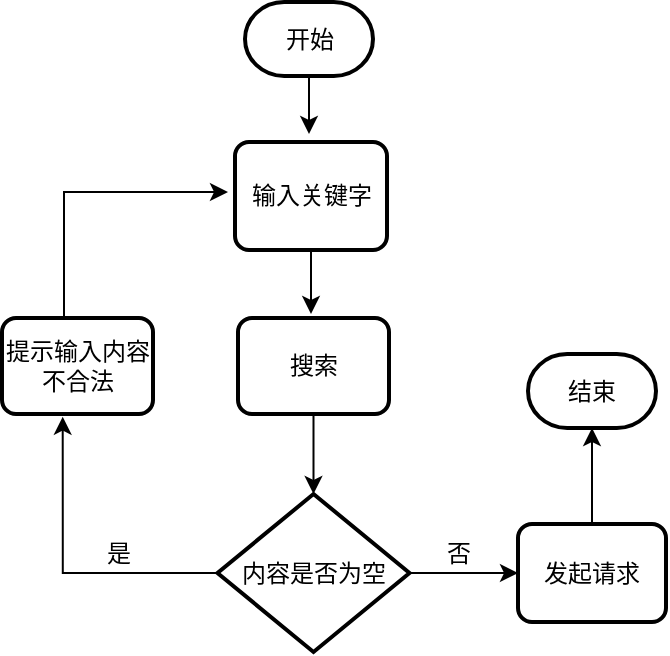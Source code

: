 <mxfile version="18.0.4" type="github">
  <diagram id="BNahHgGqrMYGz7Z8wHSc" name="第 1 页">
    <mxGraphModel dx="1065" dy="449" grid="0" gridSize="10" guides="1" tooltips="1" connect="1" arrows="1" fold="1" page="1" pageScale="1" pageWidth="827" pageHeight="1169" math="0" shadow="0">
      <root>
        <mxCell id="0" />
        <mxCell id="1" parent="0" />
        <mxCell id="wvLDC9qIyTglAwZuSIDg-21" style="edgeStyle=orthogonalEdgeStyle;rounded=0;orthogonalLoop=1;jettySize=auto;html=1;" edge="1" parent="1" source="wvLDC9qIyTglAwZuSIDg-5">
          <mxGeometry relative="1" as="geometry">
            <mxPoint x="325.5" y="110" as="targetPoint" />
          </mxGeometry>
        </mxCell>
        <mxCell id="wvLDC9qIyTglAwZuSIDg-5" value="开始" style="strokeWidth=2;html=1;shape=mxgraph.flowchart.terminator;whiteSpace=wrap;" vertex="1" parent="1">
          <mxGeometry x="293.5" y="44" width="64" height="37" as="geometry" />
        </mxCell>
        <mxCell id="wvLDC9qIyTglAwZuSIDg-23" style="edgeStyle=orthogonalEdgeStyle;rounded=0;orthogonalLoop=1;jettySize=auto;html=1;entryX=0;entryY=0.5;entryDx=0;entryDy=0;" edge="1" parent="1" source="wvLDC9qIyTglAwZuSIDg-6" target="wvLDC9qIyTglAwZuSIDg-22">
          <mxGeometry relative="1" as="geometry" />
        </mxCell>
        <mxCell id="wvLDC9qIyTglAwZuSIDg-30" style="edgeStyle=orthogonalEdgeStyle;rounded=0;orthogonalLoop=1;jettySize=auto;html=1;entryX=0.402;entryY=1.028;entryDx=0;entryDy=0;entryPerimeter=0;" edge="1" parent="1" source="wvLDC9qIyTglAwZuSIDg-6" target="wvLDC9qIyTglAwZuSIDg-29">
          <mxGeometry relative="1" as="geometry">
            <mxPoint x="199.667" y="329.5" as="targetPoint" />
          </mxGeometry>
        </mxCell>
        <mxCell id="wvLDC9qIyTglAwZuSIDg-6" value="内容是否为空" style="strokeWidth=2;html=1;shape=mxgraph.flowchart.decision;whiteSpace=wrap;" vertex="1" parent="1">
          <mxGeometry x="279.75" y="290" width="96" height="79" as="geometry" />
        </mxCell>
        <mxCell id="wvLDC9qIyTglAwZuSIDg-18" style="edgeStyle=orthogonalEdgeStyle;rounded=0;orthogonalLoop=1;jettySize=auto;html=1;" edge="1" parent="1" source="wvLDC9qIyTglAwZuSIDg-12">
          <mxGeometry relative="1" as="geometry">
            <mxPoint x="326.5" y="200" as="targetPoint" />
          </mxGeometry>
        </mxCell>
        <mxCell id="wvLDC9qIyTglAwZuSIDg-12" value="输入关键字" style="rounded=1;whiteSpace=wrap;html=1;absoluteArcSize=1;arcSize=14;strokeWidth=2;" vertex="1" parent="1">
          <mxGeometry x="288.5" y="114" width="76" height="54" as="geometry" />
        </mxCell>
        <mxCell id="wvLDC9qIyTglAwZuSIDg-20" style="edgeStyle=orthogonalEdgeStyle;rounded=0;orthogonalLoop=1;jettySize=auto;html=1;entryX=0.5;entryY=0;entryDx=0;entryDy=0;entryPerimeter=0;" edge="1" parent="1" source="wvLDC9qIyTglAwZuSIDg-13" target="wvLDC9qIyTglAwZuSIDg-6">
          <mxGeometry relative="1" as="geometry" />
        </mxCell>
        <mxCell id="wvLDC9qIyTglAwZuSIDg-13" value="搜索" style="rounded=1;whiteSpace=wrap;html=1;absoluteArcSize=1;arcSize=14;strokeWidth=2;" vertex="1" parent="1">
          <mxGeometry x="290" y="202" width="75.5" height="48" as="geometry" />
        </mxCell>
        <mxCell id="wvLDC9qIyTglAwZuSIDg-28" style="edgeStyle=orthogonalEdgeStyle;rounded=0;orthogonalLoop=1;jettySize=auto;html=1;entryX=0.5;entryY=1;entryDx=0;entryDy=0;entryPerimeter=0;" edge="1" parent="1" source="wvLDC9qIyTglAwZuSIDg-22" target="wvLDC9qIyTglAwZuSIDg-27">
          <mxGeometry relative="1" as="geometry" />
        </mxCell>
        <mxCell id="wvLDC9qIyTglAwZuSIDg-22" value="发起请求" style="rounded=1;whiteSpace=wrap;html=1;absoluteArcSize=1;arcSize=14;strokeWidth=2;" vertex="1" parent="1">
          <mxGeometry x="430" y="305" width="74" height="49" as="geometry" />
        </mxCell>
        <mxCell id="wvLDC9qIyTglAwZuSIDg-24" value="否" style="text;html=1;align=center;verticalAlign=middle;resizable=0;points=[];autosize=1;strokeColor=none;fillColor=none;" vertex="1" parent="1">
          <mxGeometry x="385" y="310" width="30" height="20" as="geometry" />
        </mxCell>
        <mxCell id="wvLDC9qIyTglAwZuSIDg-26" value="是" style="text;html=1;align=center;verticalAlign=middle;resizable=0;points=[];autosize=1;strokeColor=none;fillColor=none;" vertex="1" parent="1">
          <mxGeometry x="215" y="310" width="30" height="20" as="geometry" />
        </mxCell>
        <mxCell id="wvLDC9qIyTglAwZuSIDg-27" value="结束" style="strokeWidth=2;html=1;shape=mxgraph.flowchart.terminator;whiteSpace=wrap;" vertex="1" parent="1">
          <mxGeometry x="435" y="220" width="64" height="37" as="geometry" />
        </mxCell>
        <mxCell id="wvLDC9qIyTglAwZuSIDg-31" style="edgeStyle=orthogonalEdgeStyle;rounded=0;orthogonalLoop=1;jettySize=auto;html=1;" edge="1" parent="1">
          <mxGeometry relative="1" as="geometry">
            <mxPoint x="285" y="139" as="targetPoint" />
            <mxPoint x="203" y="202" as="sourcePoint" />
            <Array as="points">
              <mxPoint x="203" y="139" />
            </Array>
          </mxGeometry>
        </mxCell>
        <mxCell id="wvLDC9qIyTglAwZuSIDg-29" value="提示输入内容不合法" style="rounded=1;whiteSpace=wrap;html=1;absoluteArcSize=1;arcSize=14;strokeWidth=2;" vertex="1" parent="1">
          <mxGeometry x="172" y="202" width="75.5" height="48" as="geometry" />
        </mxCell>
      </root>
    </mxGraphModel>
  </diagram>
</mxfile>
